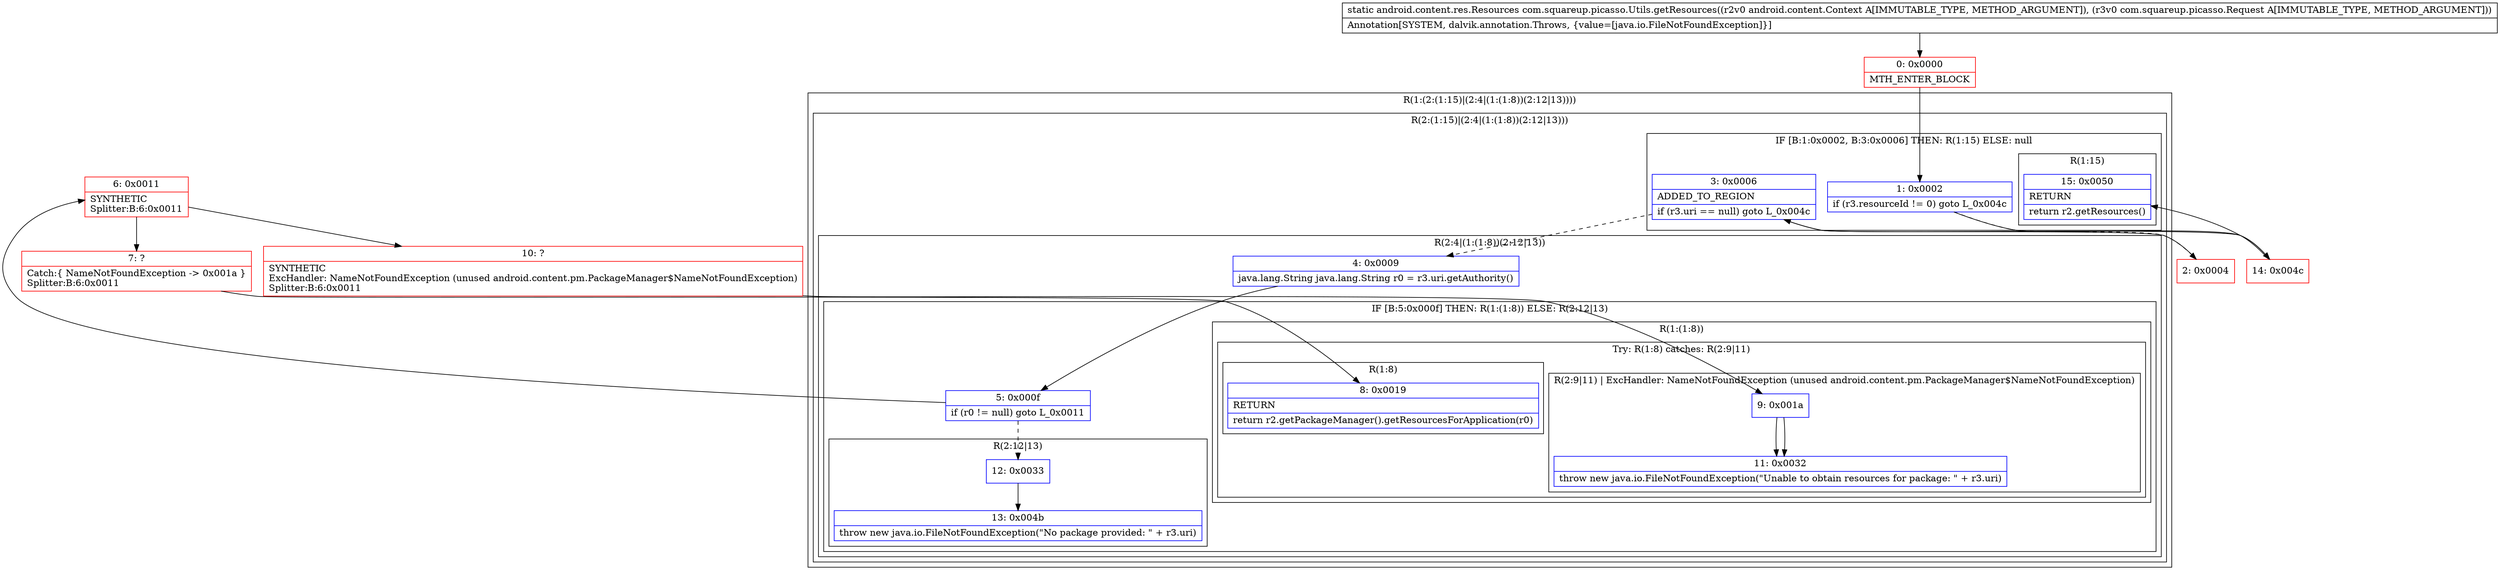 digraph "CFG forcom.squareup.picasso.Utils.getResources(Landroid\/content\/Context;Lcom\/squareup\/picasso\/Request;)Landroid\/content\/res\/Resources;" {
subgraph cluster_Region_1324612120 {
label = "R(1:(2:(1:15)|(2:4|(1:(1:8))(2:12|13))))";
node [shape=record,color=blue];
subgraph cluster_Region_1427648990 {
label = "R(2:(1:15)|(2:4|(1:(1:8))(2:12|13)))";
node [shape=record,color=blue];
subgraph cluster_IfRegion_1585688019 {
label = "IF [B:1:0x0002, B:3:0x0006] THEN: R(1:15) ELSE: null";
node [shape=record,color=blue];
Node_1 [shape=record,label="{1\:\ 0x0002|if (r3.resourceId != 0) goto L_0x004c\l}"];
Node_3 [shape=record,label="{3\:\ 0x0006|ADDED_TO_REGION\l|if (r3.uri == null) goto L_0x004c\l}"];
subgraph cluster_Region_2036010257 {
label = "R(1:15)";
node [shape=record,color=blue];
Node_15 [shape=record,label="{15\:\ 0x0050|RETURN\l|return r2.getResources()\l}"];
}
}
subgraph cluster_Region_788495033 {
label = "R(2:4|(1:(1:8))(2:12|13))";
node [shape=record,color=blue];
Node_4 [shape=record,label="{4\:\ 0x0009|java.lang.String java.lang.String r0 = r3.uri.getAuthority()\l}"];
subgraph cluster_IfRegion_750553528 {
label = "IF [B:5:0x000f] THEN: R(1:(1:8)) ELSE: R(2:12|13)";
node [shape=record,color=blue];
Node_5 [shape=record,label="{5\:\ 0x000f|if (r0 != null) goto L_0x0011\l}"];
subgraph cluster_Region_673782552 {
label = "R(1:(1:8))";
node [shape=record,color=blue];
subgraph cluster_TryCatchRegion_1009469698 {
label = "Try: R(1:8) catches: R(2:9|11)";
node [shape=record,color=blue];
subgraph cluster_Region_345093898 {
label = "R(1:8)";
node [shape=record,color=blue];
Node_8 [shape=record,label="{8\:\ 0x0019|RETURN\l|return r2.getPackageManager().getResourcesForApplication(r0)\l}"];
}
subgraph cluster_Region_2139457121 {
label = "R(2:9|11) | ExcHandler: NameNotFoundException (unused android.content.pm.PackageManager$NameNotFoundException)\l";
node [shape=record,color=blue];
Node_9 [shape=record,label="{9\:\ 0x001a}"];
Node_11 [shape=record,label="{11\:\ 0x0032|throw new java.io.FileNotFoundException(\"Unable to obtain resources for package: \" + r3.uri)\l}"];
}
}
}
subgraph cluster_Region_1578577669 {
label = "R(2:12|13)";
node [shape=record,color=blue];
Node_12 [shape=record,label="{12\:\ 0x0033}"];
Node_13 [shape=record,label="{13\:\ 0x004b|throw new java.io.FileNotFoundException(\"No package provided: \" + r3.uri)\l}"];
}
}
}
}
}
subgraph cluster_Region_2139457121 {
label = "R(2:9|11) | ExcHandler: NameNotFoundException (unused android.content.pm.PackageManager$NameNotFoundException)\l";
node [shape=record,color=blue];
Node_9 [shape=record,label="{9\:\ 0x001a}"];
Node_11 [shape=record,label="{11\:\ 0x0032|throw new java.io.FileNotFoundException(\"Unable to obtain resources for package: \" + r3.uri)\l}"];
}
Node_0 [shape=record,color=red,label="{0\:\ 0x0000|MTH_ENTER_BLOCK\l}"];
Node_2 [shape=record,color=red,label="{2\:\ 0x0004}"];
Node_6 [shape=record,color=red,label="{6\:\ 0x0011|SYNTHETIC\lSplitter:B:6:0x0011\l}"];
Node_7 [shape=record,color=red,label="{7\:\ ?|Catch:\{ NameNotFoundException \-\> 0x001a \}\lSplitter:B:6:0x0011\l}"];
Node_10 [shape=record,color=red,label="{10\:\ ?|SYNTHETIC\lExcHandler: NameNotFoundException (unused android.content.pm.PackageManager$NameNotFoundException)\lSplitter:B:6:0x0011\l}"];
Node_14 [shape=record,color=red,label="{14\:\ 0x004c}"];
MethodNode[shape=record,label="{static android.content.res.Resources com.squareup.picasso.Utils.getResources((r2v0 android.content.Context A[IMMUTABLE_TYPE, METHOD_ARGUMENT]), (r3v0 com.squareup.picasso.Request A[IMMUTABLE_TYPE, METHOD_ARGUMENT]))  | Annotation[SYSTEM, dalvik.annotation.Throws, \{value=[java.io.FileNotFoundException]\}]\l}"];
MethodNode -> Node_0;
Node_1 -> Node_2[style=dashed];
Node_1 -> Node_14;
Node_3 -> Node_4[style=dashed];
Node_3 -> Node_14;
Node_4 -> Node_5;
Node_5 -> Node_6;
Node_5 -> Node_12[style=dashed];
Node_9 -> Node_11;
Node_12 -> Node_13;
Node_9 -> Node_11;
Node_0 -> Node_1;
Node_2 -> Node_3;
Node_6 -> Node_7;
Node_6 -> Node_10;
Node_7 -> Node_8;
Node_10 -> Node_9;
Node_14 -> Node_15;
}

